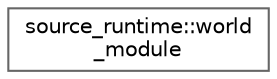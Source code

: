 digraph "类继承关系图"
{
 // LATEX_PDF_SIZE
  bgcolor="transparent";
  edge [fontname=Helvetica,fontsize=10,labelfontname=Helvetica,labelfontsize=10];
  node [fontname=Helvetica,fontsize=10,shape=box,height=0.2,width=0.4];
  rankdir="LR";
  Node0 [id="Node000000",label="source_runtime::world\l_module",height=0.2,width=0.4,color="grey40", fillcolor="white", style="filled",URL="$classsource__runtime_1_1world__module.html",tooltip=" "];
}
